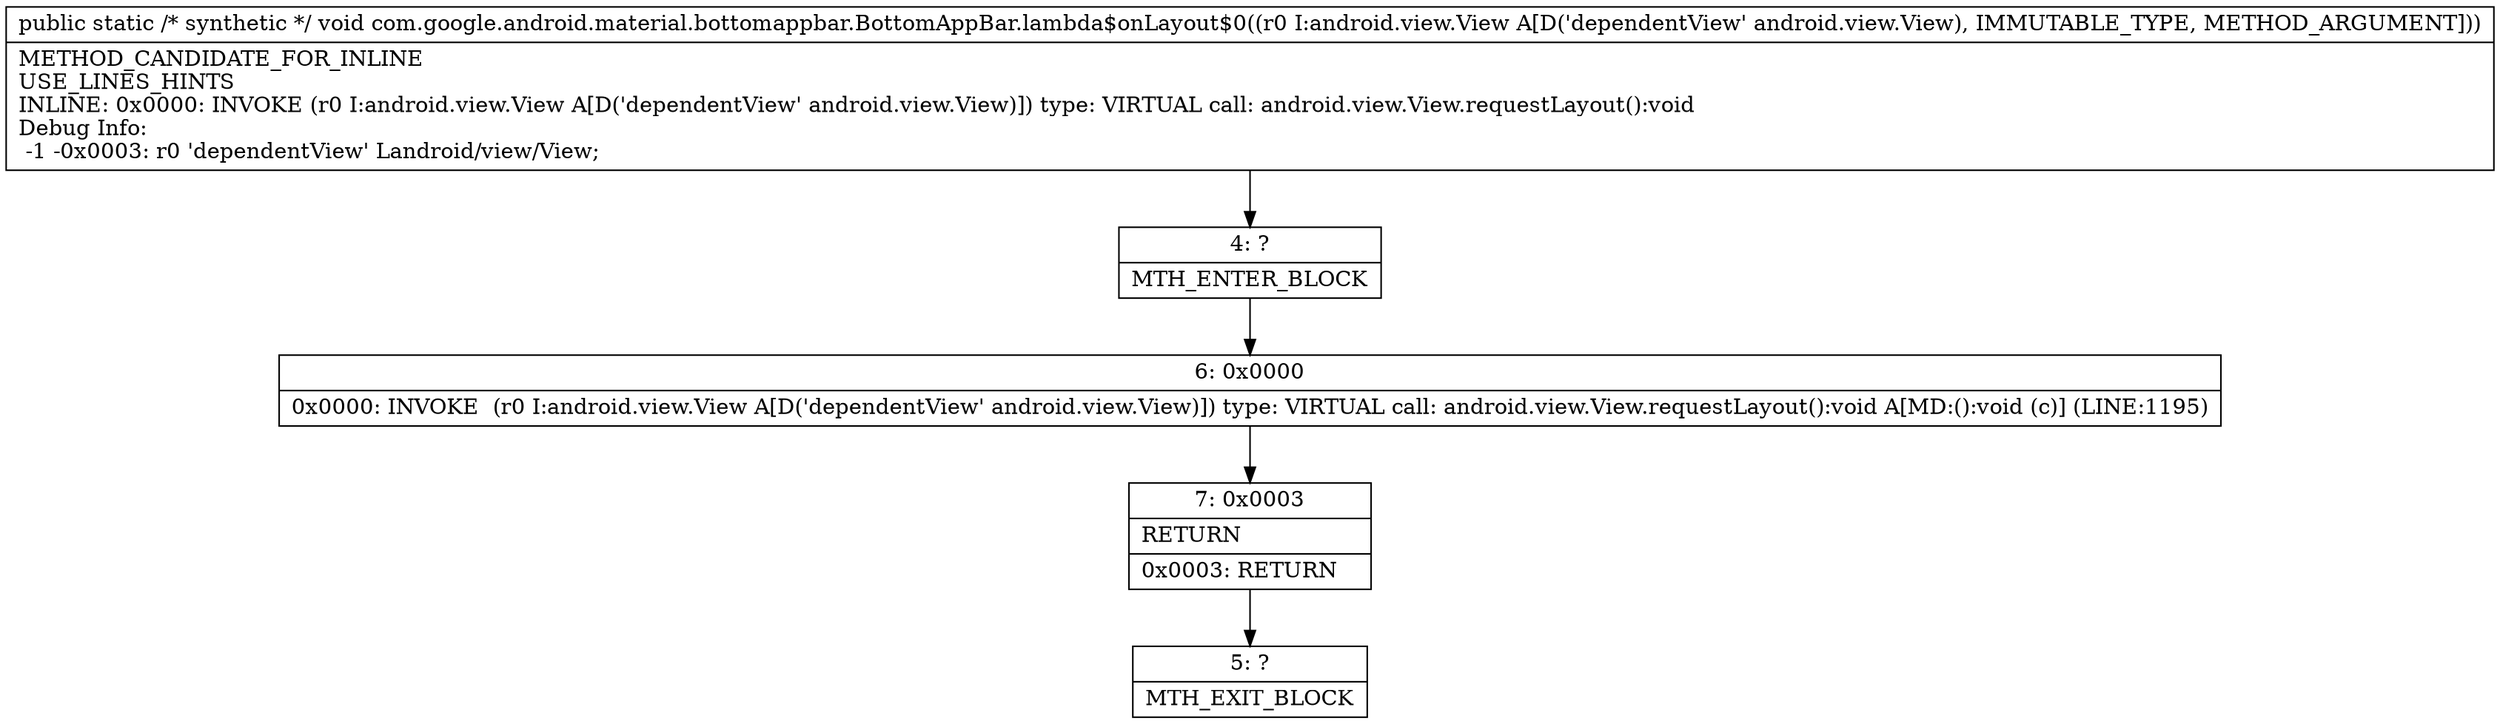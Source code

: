 digraph "CFG forcom.google.android.material.bottomappbar.BottomAppBar.lambda$onLayout$0(Landroid\/view\/View;)V" {
Node_4 [shape=record,label="{4\:\ ?|MTH_ENTER_BLOCK\l}"];
Node_6 [shape=record,label="{6\:\ 0x0000|0x0000: INVOKE  (r0 I:android.view.View A[D('dependentView' android.view.View)]) type: VIRTUAL call: android.view.View.requestLayout():void A[MD:():void (c)] (LINE:1195)\l}"];
Node_7 [shape=record,label="{7\:\ 0x0003|RETURN\l|0x0003: RETURN   \l}"];
Node_5 [shape=record,label="{5\:\ ?|MTH_EXIT_BLOCK\l}"];
MethodNode[shape=record,label="{public static \/* synthetic *\/ void com.google.android.material.bottomappbar.BottomAppBar.lambda$onLayout$0((r0 I:android.view.View A[D('dependentView' android.view.View), IMMUTABLE_TYPE, METHOD_ARGUMENT]))  | METHOD_CANDIDATE_FOR_INLINE\lUSE_LINES_HINTS\lINLINE: 0x0000: INVOKE  (r0 I:android.view.View A[D('dependentView' android.view.View)]) type: VIRTUAL call: android.view.View.requestLayout():void\lDebug Info:\l  \-1 \-0x0003: r0 'dependentView' Landroid\/view\/View;\l}"];
MethodNode -> Node_4;Node_4 -> Node_6;
Node_6 -> Node_7;
Node_7 -> Node_5;
}

